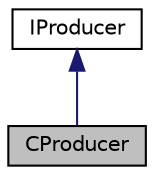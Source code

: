digraph "CProducer"
{
  edge [fontname="Helvetica",fontsize="10",labelfontname="Helvetica",labelfontsize="10"];
  node [fontname="Helvetica",fontsize="10",shape=record];
  Node1 [label="CProducer",height=0.2,width=0.4,color="black", fillcolor="grey75", style="filled", fontcolor="black"];
  Node2 -> Node1 [dir="back",color="midnightblue",fontsize="10",style="solid"];
  Node2 [label="IProducer",height=0.2,width=0.4,color="black", fillcolor="white", style="filled",URL="$classIProducer.html",tooltip="Интерфейс класса Producer. "];
}
